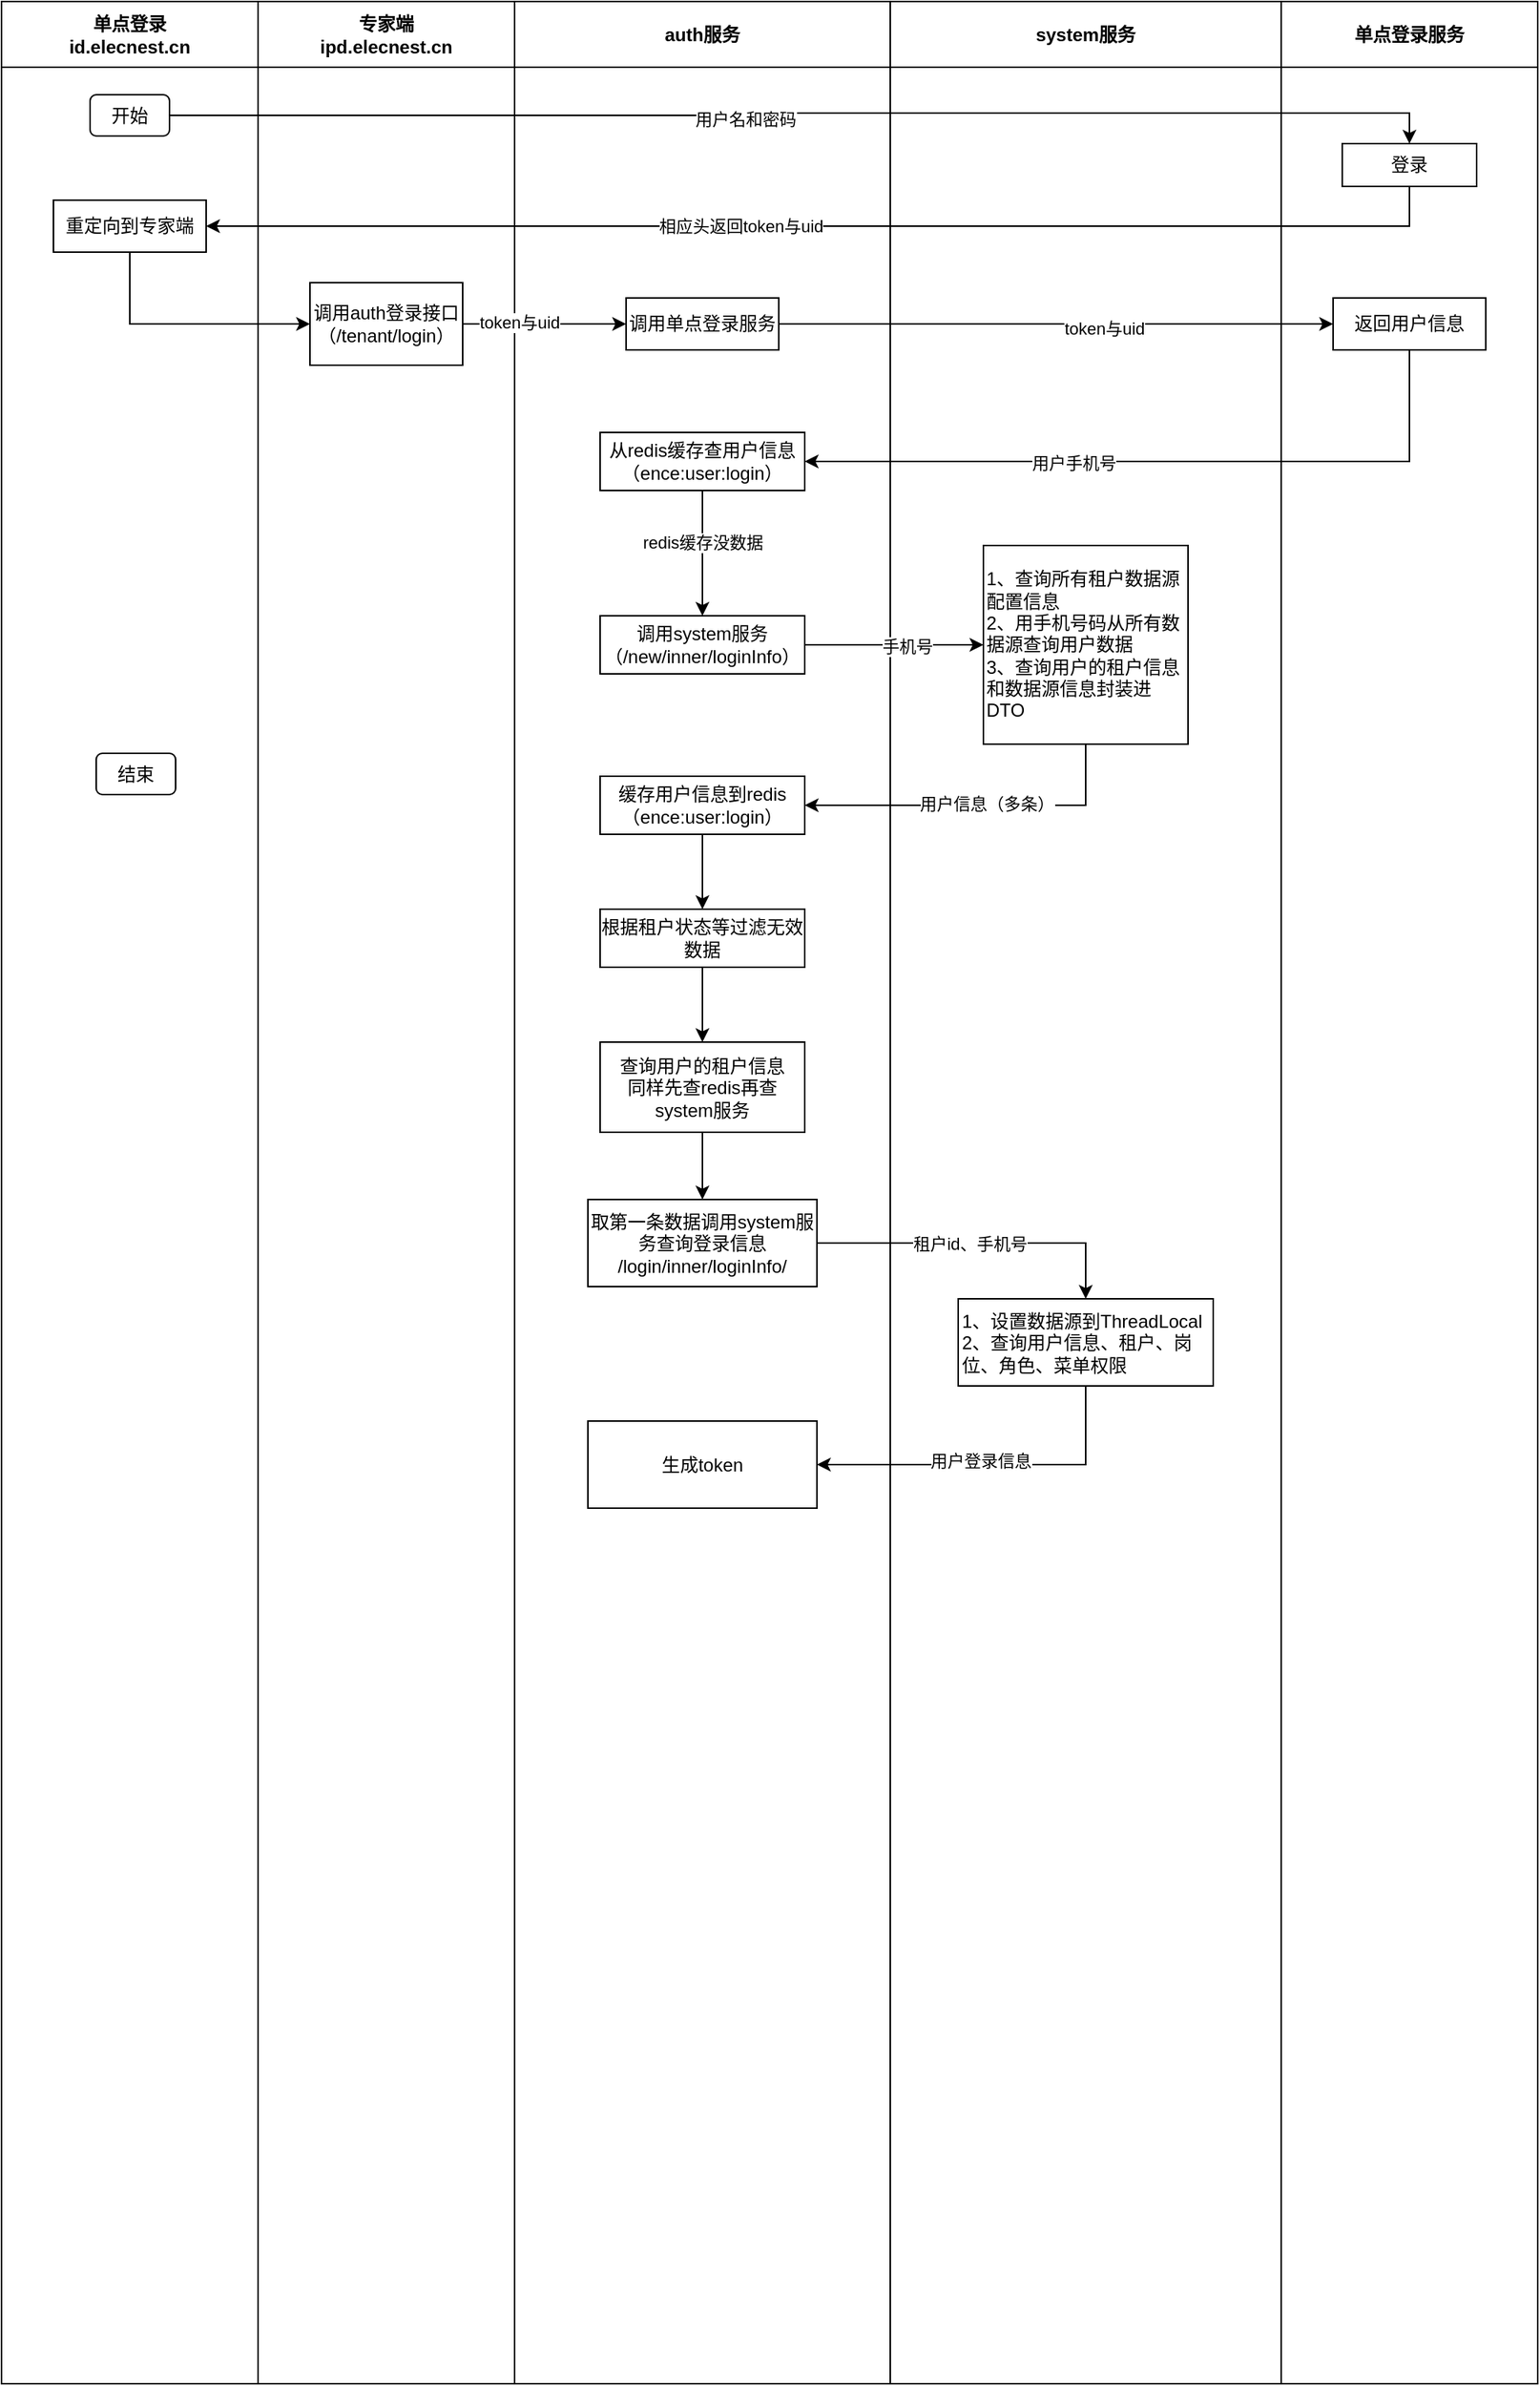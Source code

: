 <mxfile version="21.2.9" type="github">
  <diagram id="aS9pjdUC0Do7hMSleVWt" name="第 1 页">
    <mxGraphModel dx="1793" dy="985" grid="1" gridSize="10" guides="1" tooltips="1" connect="1" arrows="1" fold="1" page="1" pageScale="1" pageWidth="2336" pageHeight="1654" background="none" math="0" shadow="0">
      <root>
        <mxCell id="0" />
        <mxCell id="1" parent="0" />
        <mxCell id="7LPtwlAG4lGF97Sh4nB2-2" value="单点登录&lt;br&gt;id.elecnest.cn" style="swimlane;whiteSpace=wrap;html=1;startSize=43;" vertex="1" parent="1">
          <mxGeometry x="247" y="21" width="168" height="1559" as="geometry" />
        </mxCell>
        <mxCell id="7LPtwlAG4lGF97Sh4nB2-10" value="开始" style="rounded=1;whiteSpace=wrap;html=1;" vertex="1" parent="7LPtwlAG4lGF97Sh4nB2-2">
          <mxGeometry x="58" y="61" width="52" height="27" as="geometry" />
        </mxCell>
        <mxCell id="7LPtwlAG4lGF97Sh4nB2-12" value="结束" style="rounded=1;whiteSpace=wrap;html=1;" vertex="1" parent="7LPtwlAG4lGF97Sh4nB2-2">
          <mxGeometry x="62" y="492" width="52" height="27" as="geometry" />
        </mxCell>
        <mxCell id="7LPtwlAG4lGF97Sh4nB2-34" value="重定向到专家端" style="rounded=0;whiteSpace=wrap;html=1;" vertex="1" parent="7LPtwlAG4lGF97Sh4nB2-2">
          <mxGeometry x="34" y="130" width="100" height="34" as="geometry" />
        </mxCell>
        <mxCell id="7LPtwlAG4lGF97Sh4nB2-19" value="system服务" style="swimlane;whiteSpace=wrap;html=1;startSize=43;" vertex="1" parent="1">
          <mxGeometry x="829" y="21" width="256" height="1559" as="geometry" />
        </mxCell>
        <mxCell id="7LPtwlAG4lGF97Sh4nB2-58" value="&lt;div style=&quot;&quot;&gt;&lt;span style=&quot;background-color: initial;&quot;&gt;1、查询所有租户数据源配置信息&lt;/span&gt;&lt;/div&gt;2、用手机号码从所有数据源查询用户数据&lt;br&gt;3、查询用户的租户信息和数据源信息封装进DTO" style="rounded=0;whiteSpace=wrap;html=1;align=left;" vertex="1" parent="7LPtwlAG4lGF97Sh4nB2-19">
          <mxGeometry x="61" y="356" width="134" height="130" as="geometry" />
        </mxCell>
        <mxCell id="7LPtwlAG4lGF97Sh4nB2-71" value="1、设置数据源到ThreadLocal&lt;br&gt;2、查询用户信息、租户、岗位、角色、菜单权限" style="rounded=0;whiteSpace=wrap;html=1;align=left;" vertex="1" parent="7LPtwlAG4lGF97Sh4nB2-19">
          <mxGeometry x="44.5" y="849" width="167" height="57" as="geometry" />
        </mxCell>
        <mxCell id="7LPtwlAG4lGF97Sh4nB2-22" value="auth服务" style="swimlane;whiteSpace=wrap;html=1;startSize=43;" vertex="1" parent="1">
          <mxGeometry x="583" y="21" width="246" height="1559" as="geometry" />
        </mxCell>
        <mxCell id="7LPtwlAG4lGF97Sh4nB2-45" value="调用单点登录服务" style="rounded=0;whiteSpace=wrap;html=1;" vertex="1" parent="7LPtwlAG4lGF97Sh4nB2-22">
          <mxGeometry x="73" y="194" width="100" height="34" as="geometry" />
        </mxCell>
        <mxCell id="7LPtwlAG4lGF97Sh4nB2-54" style="edgeStyle=orthogonalEdgeStyle;rounded=0;orthogonalLoop=1;jettySize=auto;html=1;exitX=0.5;exitY=1;exitDx=0;exitDy=0;entryX=0.5;entryY=0;entryDx=0;entryDy=0;" edge="1" parent="7LPtwlAG4lGF97Sh4nB2-22" source="7LPtwlAG4lGF97Sh4nB2-49" target="7LPtwlAG4lGF97Sh4nB2-52">
          <mxGeometry relative="1" as="geometry" />
        </mxCell>
        <mxCell id="7LPtwlAG4lGF97Sh4nB2-57" value="redis缓存没数据" style="edgeLabel;html=1;align=center;verticalAlign=middle;resizable=0;points=[];" vertex="1" connectable="0" parent="7LPtwlAG4lGF97Sh4nB2-54">
          <mxGeometry x="-0.178" relative="1" as="geometry">
            <mxPoint as="offset" />
          </mxGeometry>
        </mxCell>
        <mxCell id="7LPtwlAG4lGF97Sh4nB2-49" value="从redis缓存查用户信息（ence:user:login）" style="rounded=0;whiteSpace=wrap;html=1;" vertex="1" parent="7LPtwlAG4lGF97Sh4nB2-22">
          <mxGeometry x="56" y="282" width="134" height="38" as="geometry" />
        </mxCell>
        <mxCell id="7LPtwlAG4lGF97Sh4nB2-52" value="调用system服务&lt;br&gt;（/new/inner/loginInfo&lt;span style=&quot;background-color: initial;&quot;&gt;）&lt;/span&gt;" style="rounded=0;whiteSpace=wrap;html=1;" vertex="1" parent="7LPtwlAG4lGF97Sh4nB2-22">
          <mxGeometry x="56" y="402" width="134" height="38" as="geometry" />
        </mxCell>
        <mxCell id="7LPtwlAG4lGF97Sh4nB2-66" style="edgeStyle=orthogonalEdgeStyle;rounded=0;orthogonalLoop=1;jettySize=auto;html=1;exitX=0.5;exitY=1;exitDx=0;exitDy=0;entryX=0.5;entryY=0;entryDx=0;entryDy=0;" edge="1" parent="7LPtwlAG4lGF97Sh4nB2-22" source="7LPtwlAG4lGF97Sh4nB2-62" target="7LPtwlAG4lGF97Sh4nB2-64">
          <mxGeometry relative="1" as="geometry" />
        </mxCell>
        <mxCell id="7LPtwlAG4lGF97Sh4nB2-62" value="缓存用户信息到redis&lt;br&gt;（ence:user:login）" style="rounded=0;whiteSpace=wrap;html=1;" vertex="1" parent="7LPtwlAG4lGF97Sh4nB2-22">
          <mxGeometry x="56" y="507" width="134" height="38" as="geometry" />
        </mxCell>
        <mxCell id="7LPtwlAG4lGF97Sh4nB2-68" style="edgeStyle=orthogonalEdgeStyle;rounded=0;orthogonalLoop=1;jettySize=auto;html=1;exitX=0.5;exitY=1;exitDx=0;exitDy=0;" edge="1" parent="7LPtwlAG4lGF97Sh4nB2-22" source="7LPtwlAG4lGF97Sh4nB2-64" target="7LPtwlAG4lGF97Sh4nB2-67">
          <mxGeometry relative="1" as="geometry" />
        </mxCell>
        <mxCell id="7LPtwlAG4lGF97Sh4nB2-64" value="根据租户状态等过滤无效数据" style="rounded=0;whiteSpace=wrap;html=1;" vertex="1" parent="7LPtwlAG4lGF97Sh4nB2-22">
          <mxGeometry x="56" y="594" width="134" height="38" as="geometry" />
        </mxCell>
        <mxCell id="7LPtwlAG4lGF97Sh4nB2-70" style="edgeStyle=orthogonalEdgeStyle;rounded=0;orthogonalLoop=1;jettySize=auto;html=1;exitX=0.5;exitY=1;exitDx=0;exitDy=0;entryX=0.5;entryY=0;entryDx=0;entryDy=0;" edge="1" parent="7LPtwlAG4lGF97Sh4nB2-22" source="7LPtwlAG4lGF97Sh4nB2-67" target="7LPtwlAG4lGF97Sh4nB2-69">
          <mxGeometry relative="1" as="geometry" />
        </mxCell>
        <mxCell id="7LPtwlAG4lGF97Sh4nB2-67" value="查询用户的租户信息&lt;br&gt;同样先查redis再查system服务" style="rounded=0;whiteSpace=wrap;html=1;" vertex="1" parent="7LPtwlAG4lGF97Sh4nB2-22">
          <mxGeometry x="56" y="681" width="134" height="59" as="geometry" />
        </mxCell>
        <mxCell id="7LPtwlAG4lGF97Sh4nB2-69" value="取第一条数据调用system服务查询登录信息&lt;br&gt;/login/inner/loginInfo/" style="rounded=0;whiteSpace=wrap;html=1;align=center;" vertex="1" parent="7LPtwlAG4lGF97Sh4nB2-22">
          <mxGeometry x="48" y="784" width="150" height="57" as="geometry" />
        </mxCell>
        <mxCell id="7LPtwlAG4lGF97Sh4nB2-75" value="生成token" style="rounded=0;whiteSpace=wrap;html=1;align=center;" vertex="1" parent="7LPtwlAG4lGF97Sh4nB2-22">
          <mxGeometry x="48" y="929" width="150" height="57" as="geometry" />
        </mxCell>
        <mxCell id="7LPtwlAG4lGF97Sh4nB2-25" value="专家端&lt;br&gt;ipd.elecnest.cn" style="swimlane;whiteSpace=wrap;html=1;startSize=43;" vertex="1" parent="1">
          <mxGeometry x="415" y="21" width="168" height="1559" as="geometry" />
        </mxCell>
        <mxCell id="7LPtwlAG4lGF97Sh4nB2-38" value="调用auth登录接口&lt;br&gt;（/tenant/login）" style="rounded=0;whiteSpace=wrap;html=1;" vertex="1" parent="7LPtwlAG4lGF97Sh4nB2-25">
          <mxGeometry x="34" y="184" width="100" height="54" as="geometry" />
        </mxCell>
        <mxCell id="7LPtwlAG4lGF97Sh4nB2-28" value="单点登录服务" style="swimlane;whiteSpace=wrap;html=1;startSize=43;" vertex="1" parent="1">
          <mxGeometry x="1085" y="21" width="168" height="1559" as="geometry" />
        </mxCell>
        <mxCell id="7LPtwlAG4lGF97Sh4nB2-30" value="登录" style="rounded=0;whiteSpace=wrap;html=1;" vertex="1" parent="7LPtwlAG4lGF97Sh4nB2-28">
          <mxGeometry x="40" y="93" width="88" height="28" as="geometry" />
        </mxCell>
        <mxCell id="7LPtwlAG4lGF97Sh4nB2-46" value="返回用户信息" style="rounded=0;whiteSpace=wrap;html=1;" vertex="1" parent="7LPtwlAG4lGF97Sh4nB2-28">
          <mxGeometry x="34" y="194" width="100" height="34" as="geometry" />
        </mxCell>
        <mxCell id="7LPtwlAG4lGF97Sh4nB2-32" style="edgeStyle=orthogonalEdgeStyle;rounded=0;orthogonalLoop=1;jettySize=auto;html=1;exitX=1;exitY=0.5;exitDx=0;exitDy=0;entryX=0.5;entryY=0;entryDx=0;entryDy=0;" edge="1" parent="1" source="7LPtwlAG4lGF97Sh4nB2-10" target="7LPtwlAG4lGF97Sh4nB2-30">
          <mxGeometry relative="1" as="geometry" />
        </mxCell>
        <mxCell id="7LPtwlAG4lGF97Sh4nB2-33" value="用户名和密码" style="edgeLabel;html=1;align=center;verticalAlign=middle;resizable=0;points=[];" vertex="1" connectable="0" parent="7LPtwlAG4lGF97Sh4nB2-32">
          <mxGeometry x="-0.095" y="-2" relative="1" as="geometry">
            <mxPoint as="offset" />
          </mxGeometry>
        </mxCell>
        <mxCell id="7LPtwlAG4lGF97Sh4nB2-36" style="edgeStyle=orthogonalEdgeStyle;rounded=0;orthogonalLoop=1;jettySize=auto;html=1;exitX=0.5;exitY=1;exitDx=0;exitDy=0;entryX=1;entryY=0.5;entryDx=0;entryDy=0;" edge="1" parent="1" source="7LPtwlAG4lGF97Sh4nB2-30" target="7LPtwlAG4lGF97Sh4nB2-34">
          <mxGeometry relative="1" as="geometry" />
        </mxCell>
        <mxCell id="7LPtwlAG4lGF97Sh4nB2-37" value="相应头返回token与uid" style="edgeLabel;html=1;align=center;verticalAlign=middle;resizable=0;points=[];" vertex="1" connectable="0" parent="7LPtwlAG4lGF97Sh4nB2-36">
          <mxGeometry x="0.14" relative="1" as="geometry">
            <mxPoint as="offset" />
          </mxGeometry>
        </mxCell>
        <mxCell id="7LPtwlAG4lGF97Sh4nB2-39" style="edgeStyle=orthogonalEdgeStyle;rounded=0;orthogonalLoop=1;jettySize=auto;html=1;exitX=0.5;exitY=1;exitDx=0;exitDy=0;entryX=0;entryY=0.5;entryDx=0;entryDy=0;" edge="1" parent="1" source="7LPtwlAG4lGF97Sh4nB2-34" target="7LPtwlAG4lGF97Sh4nB2-38">
          <mxGeometry relative="1" as="geometry" />
        </mxCell>
        <mxCell id="7LPtwlAG4lGF97Sh4nB2-43" style="edgeStyle=orthogonalEdgeStyle;rounded=0;orthogonalLoop=1;jettySize=auto;html=1;exitX=1;exitY=0.5;exitDx=0;exitDy=0;entryX=0;entryY=0.5;entryDx=0;entryDy=0;" edge="1" parent="1" source="7LPtwlAG4lGF97Sh4nB2-38" target="7LPtwlAG4lGF97Sh4nB2-45">
          <mxGeometry relative="1" as="geometry">
            <mxPoint x="652" y="234.0" as="targetPoint" />
          </mxGeometry>
        </mxCell>
        <mxCell id="7LPtwlAG4lGF97Sh4nB2-44" value="token与uid" style="edgeLabel;html=1;align=center;verticalAlign=middle;resizable=0;points=[];" vertex="1" connectable="0" parent="7LPtwlAG4lGF97Sh4nB2-43">
          <mxGeometry x="-0.304" y="1" relative="1" as="geometry">
            <mxPoint as="offset" />
          </mxGeometry>
        </mxCell>
        <mxCell id="7LPtwlAG4lGF97Sh4nB2-47" style="edgeStyle=orthogonalEdgeStyle;rounded=0;orthogonalLoop=1;jettySize=auto;html=1;exitX=1;exitY=0.5;exitDx=0;exitDy=0;entryX=0;entryY=0.5;entryDx=0;entryDy=0;" edge="1" parent="1" source="7LPtwlAG4lGF97Sh4nB2-45" target="7LPtwlAG4lGF97Sh4nB2-46">
          <mxGeometry relative="1" as="geometry" />
        </mxCell>
        <mxCell id="7LPtwlAG4lGF97Sh4nB2-48" value="token与uid" style="edgeLabel;html=1;align=center;verticalAlign=middle;resizable=0;points=[];" vertex="1" connectable="0" parent="7LPtwlAG4lGF97Sh4nB2-47">
          <mxGeometry x="0.173" y="-3" relative="1" as="geometry">
            <mxPoint as="offset" />
          </mxGeometry>
        </mxCell>
        <mxCell id="7LPtwlAG4lGF97Sh4nB2-50" style="edgeStyle=orthogonalEdgeStyle;rounded=0;orthogonalLoop=1;jettySize=auto;html=1;exitX=0.5;exitY=1;exitDx=0;exitDy=0;entryX=1;entryY=0.5;entryDx=0;entryDy=0;" edge="1" parent="1" source="7LPtwlAG4lGF97Sh4nB2-46" target="7LPtwlAG4lGF97Sh4nB2-49">
          <mxGeometry relative="1" as="geometry" />
        </mxCell>
        <mxCell id="7LPtwlAG4lGF97Sh4nB2-51" value="用户手机号" style="edgeLabel;html=1;align=center;verticalAlign=middle;resizable=0;points=[];" vertex="1" connectable="0" parent="7LPtwlAG4lGF97Sh4nB2-50">
          <mxGeometry x="0.249" y="1" relative="1" as="geometry">
            <mxPoint as="offset" />
          </mxGeometry>
        </mxCell>
        <mxCell id="7LPtwlAG4lGF97Sh4nB2-59" style="edgeStyle=orthogonalEdgeStyle;rounded=0;orthogonalLoop=1;jettySize=auto;html=1;exitX=1;exitY=0.5;exitDx=0;exitDy=0;entryX=0;entryY=0.5;entryDx=0;entryDy=0;" edge="1" parent="1" source="7LPtwlAG4lGF97Sh4nB2-52" target="7LPtwlAG4lGF97Sh4nB2-58">
          <mxGeometry relative="1" as="geometry" />
        </mxCell>
        <mxCell id="7LPtwlAG4lGF97Sh4nB2-61" value="手机号" style="edgeLabel;html=1;align=center;verticalAlign=middle;resizable=0;points=[];" vertex="1" connectable="0" parent="7LPtwlAG4lGF97Sh4nB2-59">
          <mxGeometry x="0.14" y="-1" relative="1" as="geometry">
            <mxPoint as="offset" />
          </mxGeometry>
        </mxCell>
        <mxCell id="7LPtwlAG4lGF97Sh4nB2-63" style="edgeStyle=orthogonalEdgeStyle;rounded=0;orthogonalLoop=1;jettySize=auto;html=1;exitX=0.5;exitY=1;exitDx=0;exitDy=0;entryX=1;entryY=0.5;entryDx=0;entryDy=0;" edge="1" parent="1" source="7LPtwlAG4lGF97Sh4nB2-58" target="7LPtwlAG4lGF97Sh4nB2-62">
          <mxGeometry relative="1" as="geometry" />
        </mxCell>
        <mxCell id="7LPtwlAG4lGF97Sh4nB2-65" value="用户信息（多条）" style="edgeLabel;html=1;align=center;verticalAlign=middle;resizable=0;points=[];" vertex="1" connectable="0" parent="7LPtwlAG4lGF97Sh4nB2-63">
          <mxGeometry x="-0.063" y="-1" relative="1" as="geometry">
            <mxPoint as="offset" />
          </mxGeometry>
        </mxCell>
        <mxCell id="7LPtwlAG4lGF97Sh4nB2-72" style="edgeStyle=orthogonalEdgeStyle;rounded=0;orthogonalLoop=1;jettySize=auto;html=1;exitX=1;exitY=0.5;exitDx=0;exitDy=0;entryX=0.5;entryY=0;entryDx=0;entryDy=0;" edge="1" parent="1" source="7LPtwlAG4lGF97Sh4nB2-69" target="7LPtwlAG4lGF97Sh4nB2-71">
          <mxGeometry relative="1" as="geometry" />
        </mxCell>
        <mxCell id="7LPtwlAG4lGF97Sh4nB2-74" value="租户id、手机号" style="edgeLabel;html=1;align=center;verticalAlign=middle;resizable=0;points=[];" vertex="1" connectable="0" parent="7LPtwlAG4lGF97Sh4nB2-72">
          <mxGeometry x="-0.064" relative="1" as="geometry">
            <mxPoint as="offset" />
          </mxGeometry>
        </mxCell>
        <mxCell id="7LPtwlAG4lGF97Sh4nB2-76" style="edgeStyle=orthogonalEdgeStyle;rounded=0;orthogonalLoop=1;jettySize=auto;html=1;exitX=0.5;exitY=1;exitDx=0;exitDy=0;entryX=1;entryY=0.5;entryDx=0;entryDy=0;" edge="1" parent="1" source="7LPtwlAG4lGF97Sh4nB2-71" target="7LPtwlAG4lGF97Sh4nB2-75">
          <mxGeometry relative="1" as="geometry" />
        </mxCell>
        <mxCell id="7LPtwlAG4lGF97Sh4nB2-77" value="用户登录信息" style="edgeLabel;html=1;align=center;verticalAlign=middle;resizable=0;points=[];" vertex="1" connectable="0" parent="7LPtwlAG4lGF97Sh4nB2-76">
          <mxGeometry x="0.061" y="-3" relative="1" as="geometry">
            <mxPoint as="offset" />
          </mxGeometry>
        </mxCell>
      </root>
    </mxGraphModel>
  </diagram>
</mxfile>
